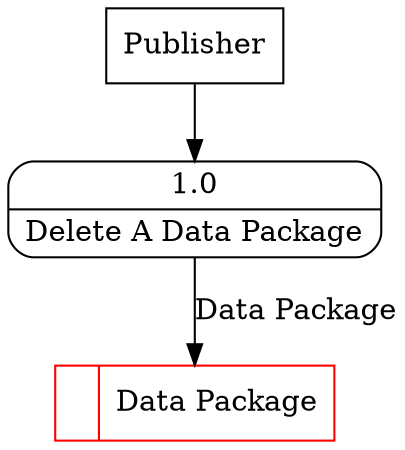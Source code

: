 digraph dfd2{ 
node[shape=record]
200 [label="<f0>  |<f1> Data Package " color=red];
201 [label="Publisher" shape=box];
202 [label="{<f0> 1.0|<f1> Delete A Data Package }" shape=Mrecord];
201 -> 202
202 -> 200 [label="Data Package"]
}